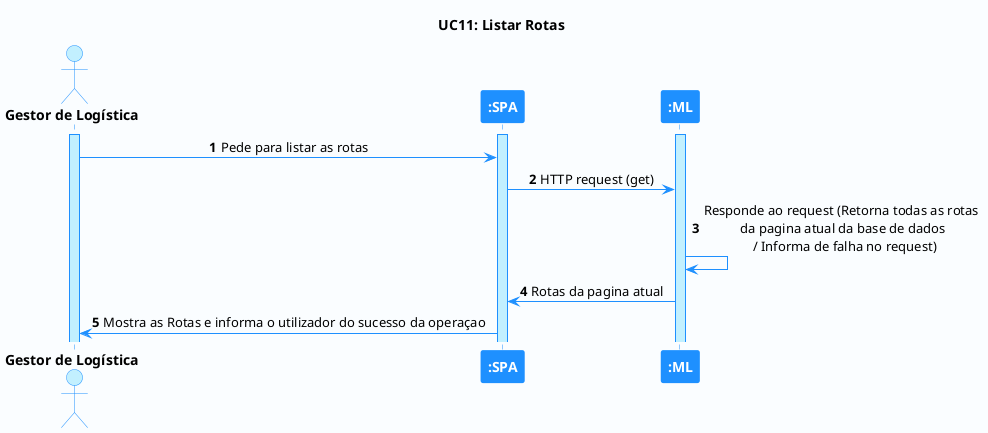 @startuml hello

'-Style----------------------------------------------------------------------------------------------------------------

autonumber

skinparam DefaultTextAlignment center

skinparam BackgroundColor #fafdff

skinparam sequence {
    LifeLineBorderColor DodgerBlue
    LifeLineBackgroundColor APPLICATION

    ActorBackgroundColor APPLICATION
    ActorBorderColor DodgerBlue

    BackgroundColor #FFFFFF
    ArrowColor DodgerBlue
    BorderColor DodgerBlue

    ParticipantBackgroundColor DodgerBlue
    ParticipantFontColor #FFFFFF
    ParticipantBorderColor DodgerBlue

    GroupBorderColor #082642
    GroupBackgroundColor APPLICATION
}

skinparam note {
    LifeLineBorderColor DodgerBlue
    LifeLineBackgroundColor APPLICATION

    ActorBackgroundColor APPLICATION
    ActorBorderColor DodgerBlue

    BackgroundColor #FFFFFF
    ArrowColor DodgerBlue
    BorderColor DodgerBlue

    ParticipantBackgroundColor DodgerBlue
    ParticipantFontColor #FFFFFF
    ParticipantBorderColor DodgerBlue

    GroupBorderColor #082642
    GroupBackgroundColor APPLICATION
}

'-Title----------------------------------------------------------------------------------------------------------------

title UC11: Listar Rotas

'-Actors/Participants--------------------------------------------------------------------------------------------------

actor "<b>Gestor de Logística" as A
participant "<b>:SPA" as SPA
participant "<b>:ML" as M

'-Associations---------------------------------------------------------------------------------------------------------

activate A
activate M
activate SPA

A -> SPA: Pede para listar as rotas
SPA -> M: HTTP request (get)
M -> M: Responde ao request (Retorna todas as rotas \n da pagina atual da base de dados \n / Informa de falha no request)
M -> SPA: Rotas da pagina atual
SPA -> A: Mostra as Rotas e informa o utilizador do sucesso da operaçao

'----------------------------------------------------------------------------------------------------------------------

@enduml